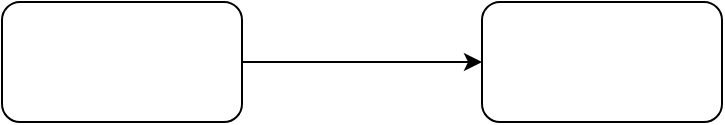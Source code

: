 <mxfile version="14.9.6" type="github">
  <diagram id="_voQ434QFpTC2heduOnf" name="Page-1">
    <mxGraphModel dx="1038" dy="579" grid="1" gridSize="10" guides="1" tooltips="1" connect="1" arrows="1" fold="1" page="1" pageScale="1" pageWidth="850" pageHeight="1100" math="0" shadow="0">
      <root>
        <mxCell id="0" />
        <mxCell id="1" parent="0" />
        <mxCell id="B8IY31XXzxsJehmUirbu-3" style="edgeStyle=orthogonalEdgeStyle;rounded=0;orthogonalLoop=1;jettySize=auto;html=1;entryX=0;entryY=0.5;entryDx=0;entryDy=0;" edge="1" parent="1" source="B8IY31XXzxsJehmUirbu-1" target="B8IY31XXzxsJehmUirbu-2">
          <mxGeometry relative="1" as="geometry" />
        </mxCell>
        <mxCell id="B8IY31XXzxsJehmUirbu-1" value="" style="rounded=1;whiteSpace=wrap;html=1;" vertex="1" parent="1">
          <mxGeometry x="130" y="80" width="120" height="60" as="geometry" />
        </mxCell>
        <mxCell id="B8IY31XXzxsJehmUirbu-2" value="" style="rounded=1;whiteSpace=wrap;html=1;" vertex="1" parent="1">
          <mxGeometry x="370" y="80" width="120" height="60" as="geometry" />
        </mxCell>
      </root>
    </mxGraphModel>
  </diagram>
</mxfile>
